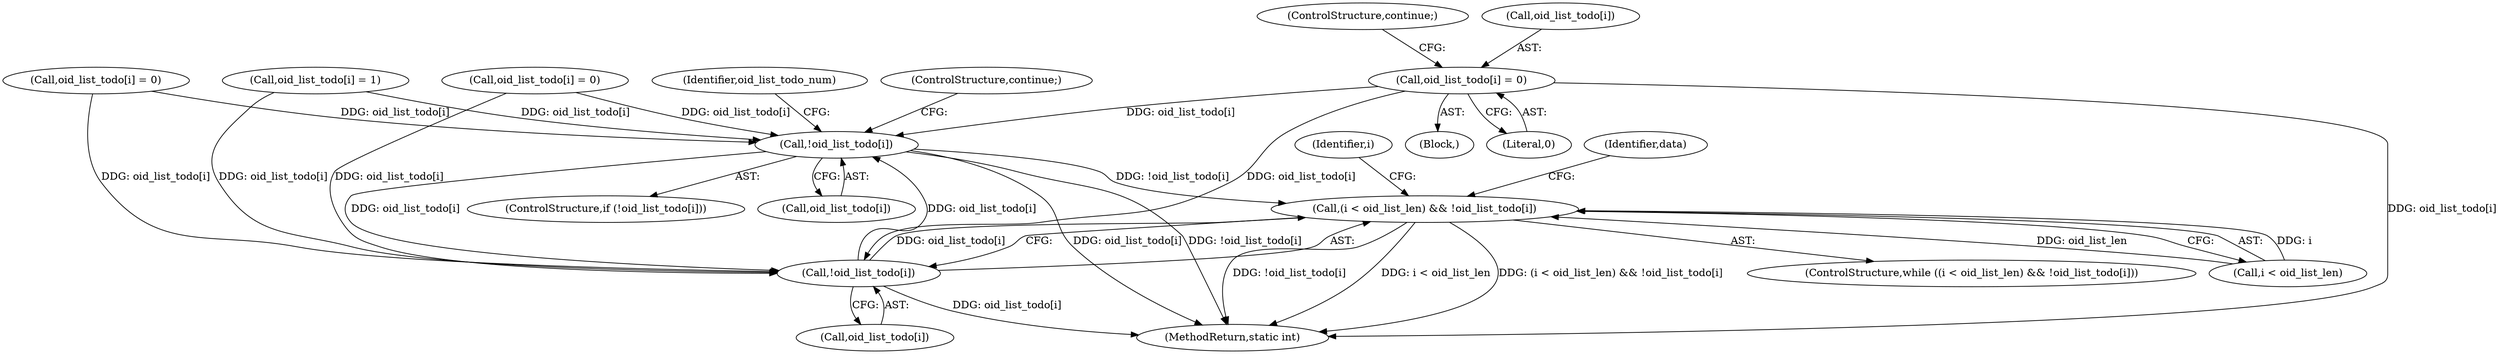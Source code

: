 digraph "0_collectd_d16c24542b2f96a194d43a73c2e5778822b9cb47@array" {
"1000574" [label="(Call,oid_list_todo[i] = 0)"];
"1000347" [label="(Call,!oid_list_todo[i])"];
"1000501" [label="(Call,(i < oid_list_len) && !oid_list_todo[i])"];
"1000505" [label="(Call,!oid_list_todo[i])"];
"1000353" [label="(Identifier,oid_list_todo_num)"];
"1000579" [label="(ControlStructure,continue;)"];
"1000346" [label="(ControlStructure,if (!oid_list_todo[i]))"];
"1000261" [label="(Call,oid_list_todo[i] = 1)"];
"1000565" [label="(Block,)"];
"1000677" [label="(Call,oid_list_todo[i] = 0)"];
"1000348" [label="(Call,oid_list_todo[i])"];
"1000502" [label="(Call,i < oid_list_len)"];
"1000500" [label="(ControlStructure,while ((i < oid_list_len) && !oid_list_todo[i]))"];
"1000578" [label="(Literal,0)"];
"1000574" [label="(Call,oid_list_todo[i] = 0)"];
"1000510" [label="(Identifier,i)"];
"1000505" [label="(Call,!oid_list_todo[i])"];
"1000575" [label="(Call,oid_list_todo[i])"];
"1000501" [label="(Call,(i < oid_list_len) && !oid_list_todo[i])"];
"1000351" [label="(ControlStructure,continue;)"];
"1000506" [label="(Call,oid_list_todo[i])"];
"1000876" [label="(MethodReturn,static int)"];
"1000347" [label="(Call,!oid_list_todo[i])"];
"1000643" [label="(Call,oid_list_todo[i] = 0)"];
"1000517" [label="(Identifier,data)"];
"1000574" -> "1000565"  [label="AST: "];
"1000574" -> "1000578"  [label="CFG: "];
"1000575" -> "1000574"  [label="AST: "];
"1000578" -> "1000574"  [label="AST: "];
"1000579" -> "1000574"  [label="CFG: "];
"1000574" -> "1000876"  [label="DDG: oid_list_todo[i]"];
"1000574" -> "1000347"  [label="DDG: oid_list_todo[i]"];
"1000574" -> "1000505"  [label="DDG: oid_list_todo[i]"];
"1000347" -> "1000346"  [label="AST: "];
"1000347" -> "1000348"  [label="CFG: "];
"1000348" -> "1000347"  [label="AST: "];
"1000351" -> "1000347"  [label="CFG: "];
"1000353" -> "1000347"  [label="CFG: "];
"1000347" -> "1000876"  [label="DDG: oid_list_todo[i]"];
"1000347" -> "1000876"  [label="DDG: !oid_list_todo[i]"];
"1000677" -> "1000347"  [label="DDG: oid_list_todo[i]"];
"1000505" -> "1000347"  [label="DDG: oid_list_todo[i]"];
"1000643" -> "1000347"  [label="DDG: oid_list_todo[i]"];
"1000261" -> "1000347"  [label="DDG: oid_list_todo[i]"];
"1000347" -> "1000501"  [label="DDG: !oid_list_todo[i]"];
"1000347" -> "1000505"  [label="DDG: oid_list_todo[i]"];
"1000501" -> "1000500"  [label="AST: "];
"1000501" -> "1000502"  [label="CFG: "];
"1000501" -> "1000505"  [label="CFG: "];
"1000502" -> "1000501"  [label="AST: "];
"1000505" -> "1000501"  [label="AST: "];
"1000510" -> "1000501"  [label="CFG: "];
"1000517" -> "1000501"  [label="CFG: "];
"1000501" -> "1000876"  [label="DDG: i < oid_list_len"];
"1000501" -> "1000876"  [label="DDG: (i < oid_list_len) && !oid_list_todo[i]"];
"1000501" -> "1000876"  [label="DDG: !oid_list_todo[i]"];
"1000502" -> "1000501"  [label="DDG: i"];
"1000502" -> "1000501"  [label="DDG: oid_list_len"];
"1000505" -> "1000501"  [label="DDG: oid_list_todo[i]"];
"1000505" -> "1000506"  [label="CFG: "];
"1000506" -> "1000505"  [label="AST: "];
"1000505" -> "1000876"  [label="DDG: oid_list_todo[i]"];
"1000677" -> "1000505"  [label="DDG: oid_list_todo[i]"];
"1000643" -> "1000505"  [label="DDG: oid_list_todo[i]"];
"1000261" -> "1000505"  [label="DDG: oid_list_todo[i]"];
}
